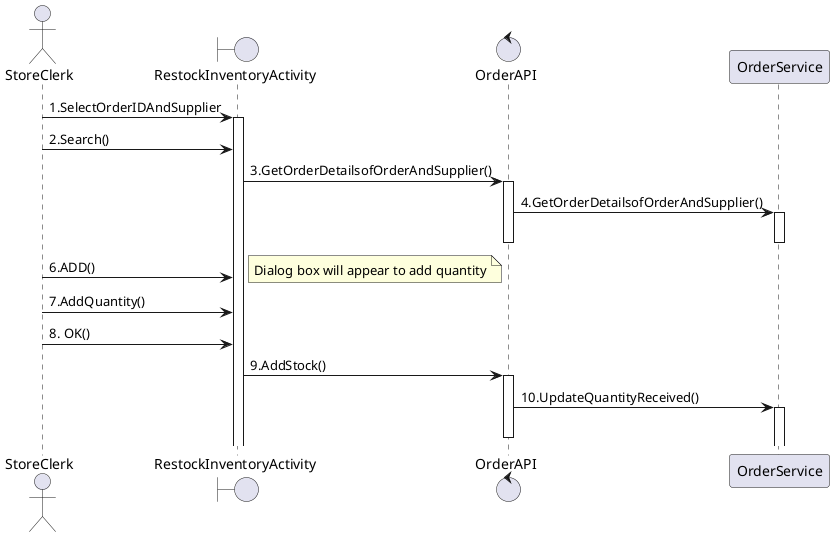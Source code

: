 @startuml
actor StoreClerk
boundary RestockInventoryActivity
control OrderAPI
Participant OrderService

StoreClerk->RestockInventoryActivity: 1.SelectOrderIDAndSupplier
activate RestockInventoryActivity
StoreClerk->RestockInventoryActivity: 2.Search()
RestockInventoryActivity->OrderAPI: 3.GetOrderDetailsofOrderAndSupplier()
activate OrderAPI
OrderAPI->OrderService: 4.GetOrderDetailsofOrderAndSupplier()
activate OrderService
deactivate OrderService
deactivate OrderAPI
StoreClerk->RestockInventoryActivity: 6.ADD()
note right:Dialog box will appear to add quantity
StoreClerk->RestockInventoryActivity: 7.AddQuantity()
StoreClerk->RestockInventoryActivity: 8. OK()
RestockInventoryActivity->OrderAPI: 9.AddStock()
activate OrderAPI
OrderAPI->OrderService: 10.UpdateQuantityReceived()
activate OrderService
deactivate OrderAPI


@enduml